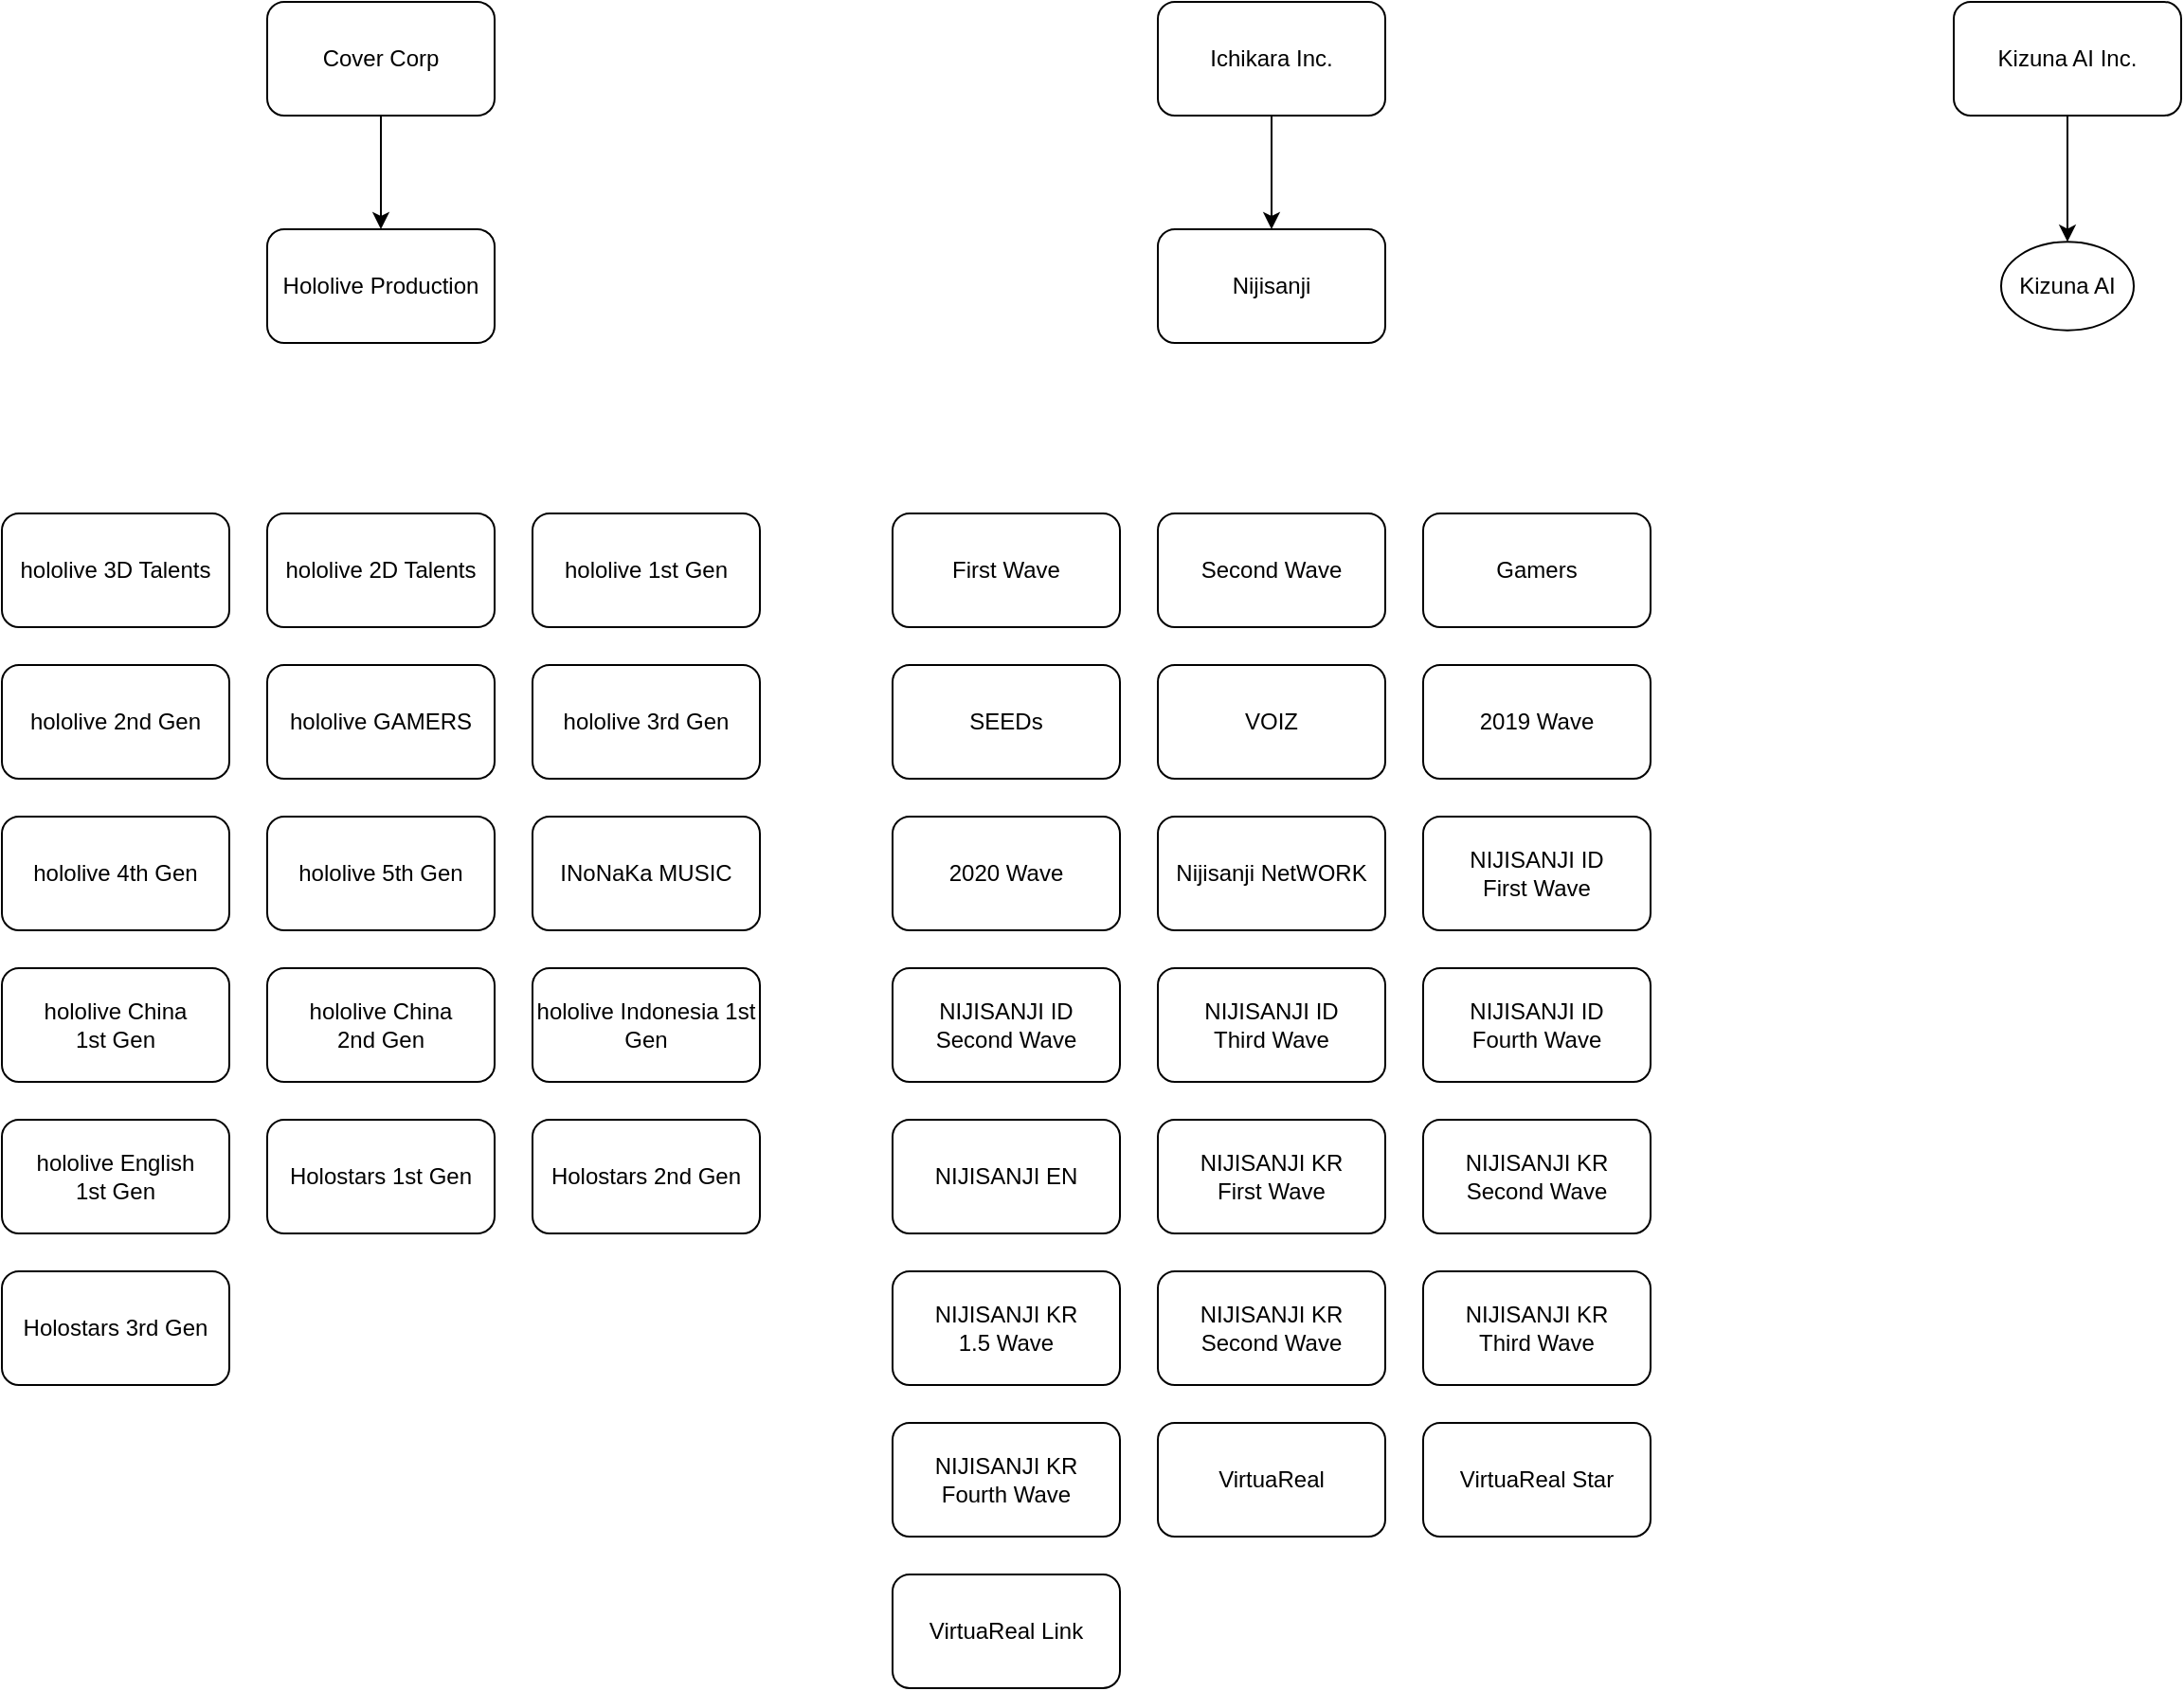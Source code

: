 <mxfile version="13.8.2" type="device"><diagram id="qZJH66_cLdyaWl0EUoBr" name="Page-1"><mxGraphModel dx="2272" dy="893" grid="1" gridSize="10" guides="1" tooltips="1" connect="1" arrows="1" fold="1" page="1" pageScale="1" pageWidth="850" pageHeight="1100" math="0" shadow="0"><root><mxCell id="0"/><mxCell id="1" parent="0"/><mxCell id="ywJaE7XE7OmfqKiHX-qa-3" style="edgeStyle=orthogonalEdgeStyle;rounded=0;orthogonalLoop=1;jettySize=auto;html=1;exitX=0.5;exitY=1;exitDx=0;exitDy=0;entryX=0.5;entryY=0;entryDx=0;entryDy=0;" edge="1" parent="1" source="ywJaE7XE7OmfqKiHX-qa-1" target="ywJaE7XE7OmfqKiHX-qa-2"><mxGeometry relative="1" as="geometry"/></mxCell><mxCell id="ywJaE7XE7OmfqKiHX-qa-1" value="&lt;div&gt;Cover Corp&lt;/div&gt;" style="rounded=1;whiteSpace=wrap;html=1;" vertex="1" parent="1"><mxGeometry x="-660" y="30" width="120" height="60" as="geometry"/></mxCell><mxCell id="ywJaE7XE7OmfqKiHX-qa-2" value="Hololive Production" style="rounded=1;whiteSpace=wrap;html=1;" vertex="1" parent="1"><mxGeometry x="-660" y="150" width="120" height="60" as="geometry"/></mxCell><mxCell id="ywJaE7XE7OmfqKiHX-qa-8" style="edgeStyle=orthogonalEdgeStyle;rounded=0;orthogonalLoop=1;jettySize=auto;html=1;exitX=0.5;exitY=1;exitDx=0;exitDy=0;entryX=0.5;entryY=0;entryDx=0;entryDy=0;" edge="1" parent="1" source="ywJaE7XE7OmfqKiHX-qa-4" target="ywJaE7XE7OmfqKiHX-qa-5"><mxGeometry relative="1" as="geometry"/></mxCell><mxCell id="ywJaE7XE7OmfqKiHX-qa-4" value="Ichikara Inc." style="rounded=1;whiteSpace=wrap;html=1;" vertex="1" parent="1"><mxGeometry x="-190" y="30" width="120" height="60" as="geometry"/></mxCell><mxCell id="ywJaE7XE7OmfqKiHX-qa-5" value="Nijisanji" style="rounded=1;whiteSpace=wrap;html=1;" vertex="1" parent="1"><mxGeometry x="-190" y="150" width="120" height="60" as="geometry"/></mxCell><mxCell id="ywJaE7XE7OmfqKiHX-qa-14" style="edgeStyle=orthogonalEdgeStyle;rounded=0;orthogonalLoop=1;jettySize=auto;html=1;exitX=0.5;exitY=1;exitDx=0;exitDy=0;" edge="1" parent="1" source="ywJaE7XE7OmfqKiHX-qa-7" target="ywJaE7XE7OmfqKiHX-qa-13"><mxGeometry relative="1" as="geometry"/></mxCell><mxCell id="ywJaE7XE7OmfqKiHX-qa-7" value="Kizuna AI Inc." style="rounded=1;whiteSpace=wrap;html=1;" vertex="1" parent="1"><mxGeometry x="230" y="30" width="120" height="60" as="geometry"/></mxCell><mxCell id="ywJaE7XE7OmfqKiHX-qa-9" value="hololive 2D Talents" style="rounded=1;whiteSpace=wrap;html=1;" vertex="1" parent="1"><mxGeometry x="-660" y="300" width="120" height="60" as="geometry"/></mxCell><mxCell id="ywJaE7XE7OmfqKiHX-qa-11" value="hololive 1st Gen" style="rounded=1;whiteSpace=wrap;html=1;" vertex="1" parent="1"><mxGeometry x="-520" y="300" width="120" height="60" as="geometry"/></mxCell><mxCell id="ywJaE7XE7OmfqKiHX-qa-13" value="&lt;div&gt;Kizuna AI&lt;/div&gt;" style="ellipse;whiteSpace=wrap;html=1;" vertex="1" parent="1"><mxGeometry x="255" y="156.66" width="70" height="46.67" as="geometry"/></mxCell><mxCell id="ywJaE7XE7OmfqKiHX-qa-15" value="hololive 3D Talents" style="rounded=1;whiteSpace=wrap;html=1;" vertex="1" parent="1"><mxGeometry x="-800" y="300" width="120" height="60" as="geometry"/></mxCell><mxCell id="ywJaE7XE7OmfqKiHX-qa-16" value="hololive 2nd Gen" style="rounded=1;whiteSpace=wrap;html=1;" vertex="1" parent="1"><mxGeometry x="-800" y="380" width="120" height="60" as="geometry"/></mxCell><mxCell id="ywJaE7XE7OmfqKiHX-qa-17" value="hololive GAMERS" style="rounded=1;whiteSpace=wrap;html=1;" vertex="1" parent="1"><mxGeometry x="-660" y="380" width="120" height="60" as="geometry"/></mxCell><mxCell id="ywJaE7XE7OmfqKiHX-qa-18" value="First Wave" style="rounded=1;whiteSpace=wrap;html=1;" vertex="1" parent="1"><mxGeometry x="-330" y="300" width="120" height="60" as="geometry"/></mxCell><mxCell id="ywJaE7XE7OmfqKiHX-qa-19" value="Second Wave" style="rounded=1;whiteSpace=wrap;html=1;" vertex="1" parent="1"><mxGeometry x="-190" y="300" width="120" height="60" as="geometry"/></mxCell><mxCell id="ywJaE7XE7OmfqKiHX-qa-20" value="Gamers" style="rounded=1;whiteSpace=wrap;html=1;" vertex="1" parent="1"><mxGeometry x="-50" y="300" width="120" height="60" as="geometry"/></mxCell><mxCell id="ywJaE7XE7OmfqKiHX-qa-21" value="SEEDs" style="rounded=1;whiteSpace=wrap;html=1;" vertex="1" parent="1"><mxGeometry x="-330" y="380" width="120" height="60" as="geometry"/></mxCell><mxCell id="ywJaE7XE7OmfqKiHX-qa-22" value="hololive 4th Gen" style="rounded=1;whiteSpace=wrap;html=1;" vertex="1" parent="1"><mxGeometry x="-800" y="460" width="120" height="60" as="geometry"/></mxCell><mxCell id="ywJaE7XE7OmfqKiHX-qa-23" value="hololive 3rd Gen" style="rounded=1;whiteSpace=wrap;html=1;" vertex="1" parent="1"><mxGeometry x="-520" y="380" width="120" height="60" as="geometry"/></mxCell><mxCell id="ywJaE7XE7OmfqKiHX-qa-24" value="hololive 5th Gen" style="rounded=1;whiteSpace=wrap;html=1;" vertex="1" parent="1"><mxGeometry x="-660" y="460" width="120" height="60" as="geometry"/></mxCell><mxCell id="ywJaE7XE7OmfqKiHX-qa-25" value="INoNaKa MUSIC" style="rounded=1;whiteSpace=wrap;html=1;" vertex="1" parent="1"><mxGeometry x="-520" y="460" width="120" height="60" as="geometry"/></mxCell><mxCell id="ywJaE7XE7OmfqKiHX-qa-26" value="&lt;div&gt;hololive China &lt;br&gt;&lt;/div&gt;&lt;div&gt;1st Gen&lt;/div&gt;" style="rounded=1;whiteSpace=wrap;html=1;" vertex="1" parent="1"><mxGeometry x="-800" y="540" width="120" height="60" as="geometry"/></mxCell><mxCell id="ywJaE7XE7OmfqKiHX-qa-27" value="&lt;div&gt;hololive China &lt;br&gt;&lt;/div&gt;&lt;div&gt;2nd Gen&lt;/div&gt;" style="rounded=1;whiteSpace=wrap;html=1;" vertex="1" parent="1"><mxGeometry x="-660" y="540" width="120" height="60" as="geometry"/></mxCell><mxCell id="ywJaE7XE7OmfqKiHX-qa-28" value="hololive Indonesia 1st Gen" style="rounded=1;whiteSpace=wrap;html=1;" vertex="1" parent="1"><mxGeometry x="-520" y="540" width="120" height="60" as="geometry"/></mxCell><mxCell id="ywJaE7XE7OmfqKiHX-qa-29" value="&lt;div&gt;hololive English &lt;br&gt;&lt;/div&gt;&lt;div&gt;1st Gen&lt;/div&gt;" style="rounded=1;whiteSpace=wrap;html=1;" vertex="1" parent="1"><mxGeometry x="-800" y="620" width="120" height="60" as="geometry"/></mxCell><mxCell id="ywJaE7XE7OmfqKiHX-qa-30" value="Holostars 1st Gen" style="rounded=1;whiteSpace=wrap;html=1;" vertex="1" parent="1"><mxGeometry x="-660" y="620" width="120" height="60" as="geometry"/></mxCell><mxCell id="ywJaE7XE7OmfqKiHX-qa-31" value="Holostars 2nd Gen" style="rounded=1;whiteSpace=wrap;html=1;" vertex="1" parent="1"><mxGeometry x="-520" y="620" width="120" height="60" as="geometry"/></mxCell><mxCell id="ywJaE7XE7OmfqKiHX-qa-32" value="Holostars 3rd Gen" style="rounded=1;whiteSpace=wrap;html=1;" vertex="1" parent="1"><mxGeometry x="-800" y="700" width="120" height="60" as="geometry"/></mxCell><mxCell id="ywJaE7XE7OmfqKiHX-qa-33" value="VOIZ" style="rounded=1;whiteSpace=wrap;html=1;" vertex="1" parent="1"><mxGeometry x="-190" y="380" width="120" height="60" as="geometry"/></mxCell><mxCell id="ywJaE7XE7OmfqKiHX-qa-34" value="2019 Wave" style="rounded=1;whiteSpace=wrap;html=1;" vertex="1" parent="1"><mxGeometry x="-50" y="380" width="120" height="60" as="geometry"/></mxCell><mxCell id="ywJaE7XE7OmfqKiHX-qa-35" value="2020 Wave" style="rounded=1;whiteSpace=wrap;html=1;" vertex="1" parent="1"><mxGeometry x="-330" y="460" width="120" height="60" as="geometry"/></mxCell><mxCell id="ywJaE7XE7OmfqKiHX-qa-36" value="Nijisanji NetWORK" style="rounded=1;whiteSpace=wrap;html=1;" vertex="1" parent="1"><mxGeometry x="-190" y="460" width="120" height="60" as="geometry"/></mxCell><mxCell id="ywJaE7XE7OmfqKiHX-qa-37" value="&lt;div&gt;NIJISANJI ID &lt;br&gt;&lt;/div&gt;&lt;div&gt;First Wave&lt;/div&gt;" style="rounded=1;whiteSpace=wrap;html=1;" vertex="1" parent="1"><mxGeometry x="-50" y="460" width="120" height="60" as="geometry"/></mxCell><mxCell id="ywJaE7XE7OmfqKiHX-qa-38" value="&lt;div&gt;NIJISANJI ID &lt;br&gt;&lt;/div&gt;&lt;div&gt;Second Wave&lt;/div&gt;" style="rounded=1;whiteSpace=wrap;html=1;" vertex="1" parent="1"><mxGeometry x="-330" y="540" width="120" height="60" as="geometry"/></mxCell><mxCell id="ywJaE7XE7OmfqKiHX-qa-39" value="&lt;div&gt;NIJISANJI ID &lt;br&gt;&lt;/div&gt;&lt;div&gt;Third Wave&lt;/div&gt;" style="rounded=1;whiteSpace=wrap;html=1;" vertex="1" parent="1"><mxGeometry x="-190" y="540" width="120" height="60" as="geometry"/></mxCell><mxCell id="ywJaE7XE7OmfqKiHX-qa-40" value="&lt;div&gt;NIJISANJI ID &lt;br&gt;&lt;/div&gt;&lt;div&gt;Fourth Wave&lt;/div&gt;" style="rounded=1;whiteSpace=wrap;html=1;" vertex="1" parent="1"><mxGeometry x="-50" y="540" width="120" height="60" as="geometry"/></mxCell><mxCell id="ywJaE7XE7OmfqKiHX-qa-41" value="NIJISANJI EN" style="rounded=1;whiteSpace=wrap;html=1;" vertex="1" parent="1"><mxGeometry x="-330" y="620" width="120" height="60" as="geometry"/></mxCell><mxCell id="ywJaE7XE7OmfqKiHX-qa-42" value="NIJISANJI KR&lt;br&gt;&lt;div&gt;First Wave&lt;/div&gt;" style="rounded=1;whiteSpace=wrap;html=1;" vertex="1" parent="1"><mxGeometry x="-190" y="620" width="120" height="60" as="geometry"/></mxCell><mxCell id="ywJaE7XE7OmfqKiHX-qa-43" value="NIJISANJI KR&lt;br&gt;&lt;div&gt;1.5 Wave&lt;br&gt;&lt;/div&gt;" style="rounded=1;whiteSpace=wrap;html=1;" vertex="1" parent="1"><mxGeometry x="-330" y="700" width="120" height="60" as="geometry"/></mxCell><mxCell id="ywJaE7XE7OmfqKiHX-qa-44" value="NIJISANJI KR&lt;br&gt;&lt;div&gt;Second Wave&lt;br&gt;&lt;/div&gt;" style="rounded=1;whiteSpace=wrap;html=1;" vertex="1" parent="1"><mxGeometry x="-50" y="620" width="120" height="60" as="geometry"/></mxCell><mxCell id="ywJaE7XE7OmfqKiHX-qa-45" value="NIJISANJI KR&lt;br&gt;&lt;div&gt;Second Wave&lt;br&gt;&lt;/div&gt;" style="rounded=1;whiteSpace=wrap;html=1;" vertex="1" parent="1"><mxGeometry x="-190" y="700" width="120" height="60" as="geometry"/></mxCell><mxCell id="ywJaE7XE7OmfqKiHX-qa-46" value="NIJISANJI KR&lt;br&gt;&lt;div&gt;Third Wave&lt;br&gt;&lt;/div&gt;" style="rounded=1;whiteSpace=wrap;html=1;" vertex="1" parent="1"><mxGeometry x="-50" y="700" width="120" height="60" as="geometry"/></mxCell><mxCell id="ywJaE7XE7OmfqKiHX-qa-47" value="NIJISANJI KR&lt;br&gt;&lt;div&gt;Fourth Wave&lt;br&gt;&lt;/div&gt;" style="rounded=1;whiteSpace=wrap;html=1;" vertex="1" parent="1"><mxGeometry x="-330" y="780" width="120" height="60" as="geometry"/></mxCell><mxCell id="ywJaE7XE7OmfqKiHX-qa-48" value="VirtuaReal" style="rounded=1;whiteSpace=wrap;html=1;" vertex="1" parent="1"><mxGeometry x="-190" y="780" width="120" height="60" as="geometry"/></mxCell><mxCell id="ywJaE7XE7OmfqKiHX-qa-49" value="VirtuaReal Star" style="rounded=1;whiteSpace=wrap;html=1;" vertex="1" parent="1"><mxGeometry x="-50" y="780" width="120" height="60" as="geometry"/></mxCell><mxCell id="ywJaE7XE7OmfqKiHX-qa-50" value="VirtuaReal Link" style="rounded=1;whiteSpace=wrap;html=1;" vertex="1" parent="1"><mxGeometry x="-330" y="860" width="120" height="60" as="geometry"/></mxCell></root></mxGraphModel></diagram></mxfile>
